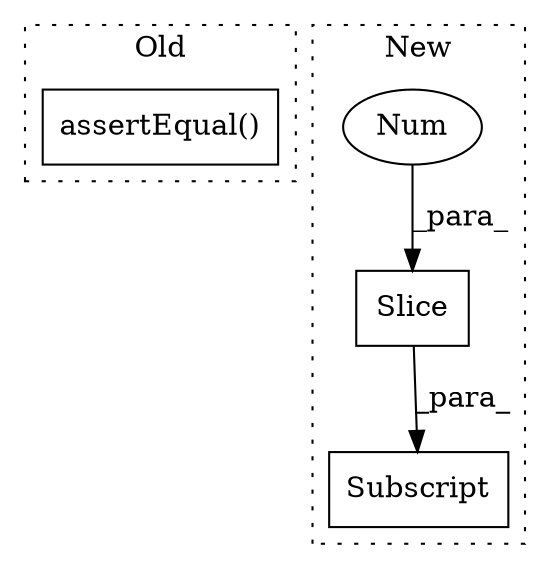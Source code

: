 digraph G {
subgraph cluster0 {
1 [label="assertEqual()" a="75" s="3099,3183" l="30,10" shape="box"];
label = "Old";
style="dotted";
}
subgraph cluster1 {
2 [label="Slice" a="80" s="3643" l="2" shape="box"];
3 [label="Subscript" a="63" s="3635,0" l="11,0" shape="box"];
4 [label="Num" a="76" s="3644" l="1" shape="ellipse"];
label = "New";
style="dotted";
}
2 -> 3 [label="_para_"];
4 -> 2 [label="_para_"];
}